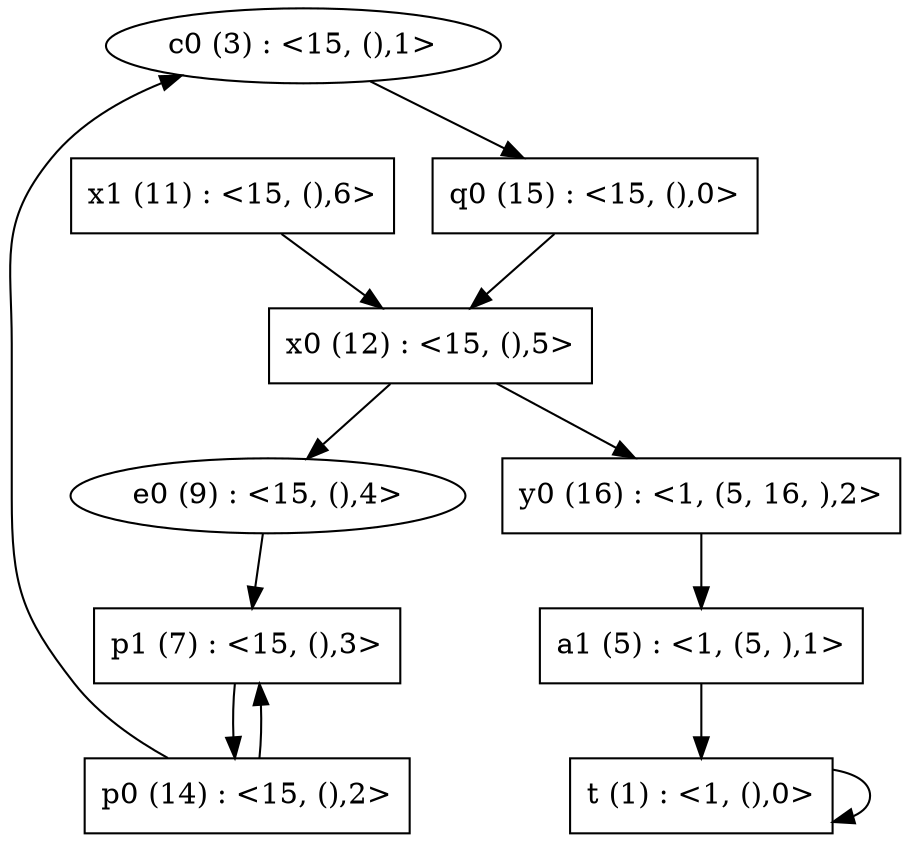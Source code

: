 digraph G { 
"c0"[label="\N (3) : <15, (),1>", color=black]
"c0"->"q0"
"e0"[label="\N (9) : <15, (),4>", color=black]
"e0"->"p1"
"t"[label="\N (1) : <1, (),0>", color=black, shape=polygon ]
"t"->"t"
"a1"[label="\N (5) : <1, (5, ),1>", color=black, shape=polygon ]
"a1"->"t"
"p0"[label="\N (14) : <15, (),2>", color=black, shape=polygon ]
"p0"->"c0"
"p0"->"p1"
"p1"[label="\N (7) : <15, (),3>", color=black, shape=polygon ]
"p1"->"p0"
"y0"[label="\N (16) : <1, (5, 16, ),2>", color=black, shape=polygon ]
"y0"->"a1"
"q0"[label="\N (15) : <15, (),0>", color=black, shape=polygon ]
"q0"->"x0"
"x0"[label="\N (12) : <15, (),5>", color=black, shape=polygon ]
"x0"->"e0"
"x0"->"y0"
"x1"[label="\N (11) : <15, (),6>", color=black, shape=polygon ]
"x1"->"x0"
}
